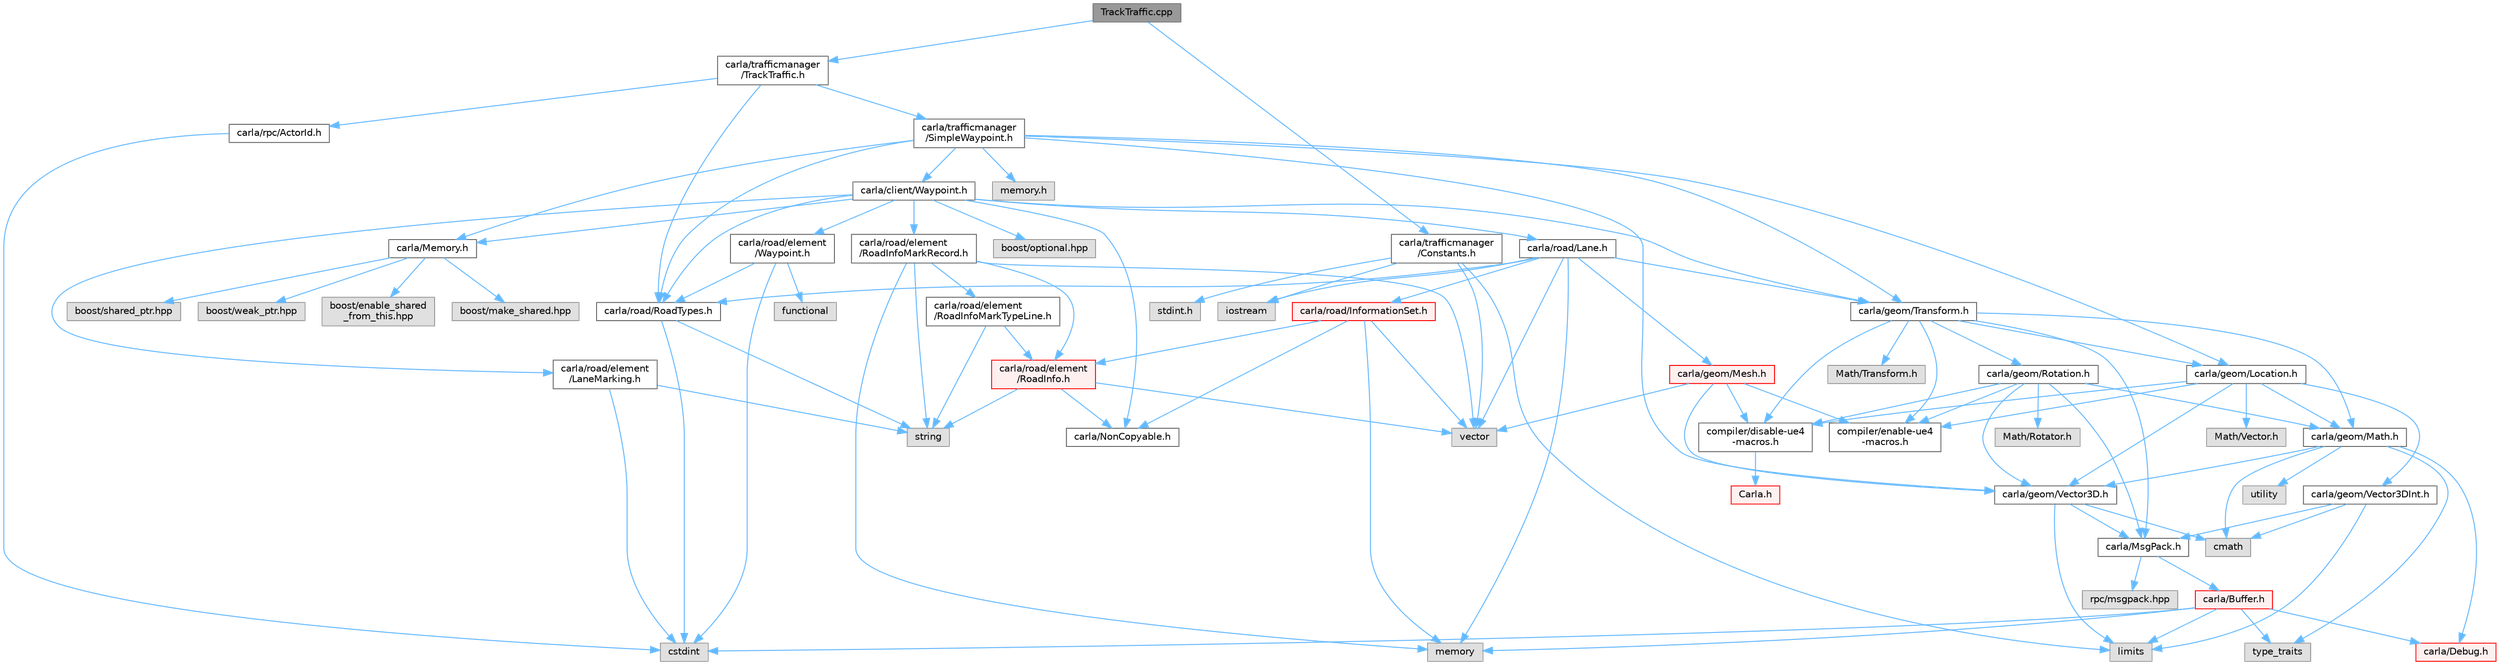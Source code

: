 digraph "TrackTraffic.cpp"
{
 // INTERACTIVE_SVG=YES
 // LATEX_PDF_SIZE
  bgcolor="transparent";
  edge [fontname=Helvetica,fontsize=10,labelfontname=Helvetica,labelfontsize=10];
  node [fontname=Helvetica,fontsize=10,shape=box,height=0.2,width=0.4];
  Node1 [id="Node000001",label="TrackTraffic.cpp",height=0.2,width=0.4,color="gray40", fillcolor="grey60", style="filled", fontcolor="black",tooltip=" "];
  Node1 -> Node2 [id="edge1_Node000001_Node000002",color="steelblue1",style="solid",tooltip=" "];
  Node2 [id="Node000002",label="carla/trafficmanager\l/Constants.h",height=0.2,width=0.4,color="grey40", fillcolor="white", style="filled",URL="$d1/d45/Constants_8h.html",tooltip=" "];
  Node2 -> Node3 [id="edge2_Node000002_Node000003",color="steelblue1",style="solid",tooltip=" "];
  Node3 [id="Node000003",label="limits",height=0.2,width=0.4,color="grey60", fillcolor="#E0E0E0", style="filled",tooltip=" "];
  Node2 -> Node4 [id="edge3_Node000002_Node000004",color="steelblue1",style="solid",tooltip=" "];
  Node4 [id="Node000004",label="stdint.h",height=0.2,width=0.4,color="grey60", fillcolor="#E0E0E0", style="filled",tooltip=" "];
  Node2 -> Node5 [id="edge4_Node000002_Node000005",color="steelblue1",style="solid",tooltip=" "];
  Node5 [id="Node000005",label="iostream",height=0.2,width=0.4,color="grey60", fillcolor="#E0E0E0", style="filled",tooltip=" "];
  Node2 -> Node6 [id="edge5_Node000002_Node000006",color="steelblue1",style="solid",tooltip=" "];
  Node6 [id="Node000006",label="vector",height=0.2,width=0.4,color="grey60", fillcolor="#E0E0E0", style="filled",tooltip=" "];
  Node1 -> Node7 [id="edge6_Node000001_Node000007",color="steelblue1",style="solid",tooltip=" "];
  Node7 [id="Node000007",label="carla/trafficmanager\l/TrackTraffic.h",height=0.2,width=0.4,color="grey40", fillcolor="white", style="filled",URL="$db/d67/TrackTraffic_8h.html",tooltip=" "];
  Node7 -> Node8 [id="edge7_Node000007_Node000008",color="steelblue1",style="solid",tooltip=" "];
  Node8 [id="Node000008",label="carla/road/RoadTypes.h",height=0.2,width=0.4,color="grey40", fillcolor="white", style="filled",URL="$d6/dbb/RoadTypes_8h.html",tooltip=" "];
  Node8 -> Node9 [id="edge8_Node000008_Node000009",color="steelblue1",style="solid",tooltip=" "];
  Node9 [id="Node000009",label="cstdint",height=0.2,width=0.4,color="grey60", fillcolor="#E0E0E0", style="filled",tooltip=" "];
  Node8 -> Node10 [id="edge9_Node000008_Node000010",color="steelblue1",style="solid",tooltip=" "];
  Node10 [id="Node000010",label="string",height=0.2,width=0.4,color="grey60", fillcolor="#E0E0E0", style="filled",tooltip=" "];
  Node7 -> Node11 [id="edge10_Node000007_Node000011",color="steelblue1",style="solid",tooltip=" "];
  Node11 [id="Node000011",label="carla/rpc/ActorId.h",height=0.2,width=0.4,color="grey40", fillcolor="white", style="filled",URL="$d3/d89/ActorId_8h.html",tooltip=" "];
  Node11 -> Node9 [id="edge11_Node000011_Node000009",color="steelblue1",style="solid",tooltip=" "];
  Node7 -> Node12 [id="edge12_Node000007_Node000012",color="steelblue1",style="solid",tooltip=" "];
  Node12 [id="Node000012",label="carla/trafficmanager\l/SimpleWaypoint.h",height=0.2,width=0.4,color="grey40", fillcolor="white", style="filled",URL="$d7/dd3/SimpleWaypoint_8h.html",tooltip=" "];
  Node12 -> Node13 [id="edge13_Node000012_Node000013",color="steelblue1",style="solid",tooltip=" "];
  Node13 [id="Node000013",label="memory.h",height=0.2,width=0.4,color="grey60", fillcolor="#E0E0E0", style="filled",tooltip=" "];
  Node12 -> Node14 [id="edge14_Node000012_Node000014",color="steelblue1",style="solid",tooltip=" "];
  Node14 [id="Node000014",label="carla/client/Waypoint.h",height=0.2,width=0.4,color="grey40", fillcolor="white", style="filled",URL="$d0/d47/client_2Waypoint_8h.html",tooltip=" "];
  Node14 -> Node15 [id="edge15_Node000014_Node000015",color="steelblue1",style="solid",tooltip=" "];
  Node15 [id="Node000015",label="carla/Memory.h",height=0.2,width=0.4,color="grey40", fillcolor="white", style="filled",URL="$de/d5c/Memory_8h.html",tooltip=" "];
  Node15 -> Node16 [id="edge16_Node000015_Node000016",color="steelblue1",style="solid",tooltip=" "];
  Node16 [id="Node000016",label="boost/enable_shared\l_from_this.hpp",height=0.2,width=0.4,color="grey60", fillcolor="#E0E0E0", style="filled",tooltip=" "];
  Node15 -> Node17 [id="edge17_Node000015_Node000017",color="steelblue1",style="solid",tooltip=" "];
  Node17 [id="Node000017",label="boost/make_shared.hpp",height=0.2,width=0.4,color="grey60", fillcolor="#E0E0E0", style="filled",tooltip=" "];
  Node15 -> Node18 [id="edge18_Node000015_Node000018",color="steelblue1",style="solid",tooltip=" "];
  Node18 [id="Node000018",label="boost/shared_ptr.hpp",height=0.2,width=0.4,color="grey60", fillcolor="#E0E0E0", style="filled",tooltip=" "];
  Node15 -> Node19 [id="edge19_Node000015_Node000019",color="steelblue1",style="solid",tooltip=" "];
  Node19 [id="Node000019",label="boost/weak_ptr.hpp",height=0.2,width=0.4,color="grey60", fillcolor="#E0E0E0", style="filled",tooltip=" "];
  Node14 -> Node20 [id="edge20_Node000014_Node000020",color="steelblue1",style="solid",tooltip=" "];
  Node20 [id="Node000020",label="carla/NonCopyable.h",height=0.2,width=0.4,color="grey40", fillcolor="white", style="filled",URL="$d4/dd8/LibCarla_2source_2carla_2NonCopyable_8h.html",tooltip=" "];
  Node14 -> Node21 [id="edge21_Node000014_Node000021",color="steelblue1",style="solid",tooltip=" "];
  Node21 [id="Node000021",label="carla/geom/Transform.h",height=0.2,width=0.4,color="grey40", fillcolor="white", style="filled",URL="$de/d17/geom_2Transform_8h.html",tooltip=" "];
  Node21 -> Node22 [id="edge22_Node000021_Node000022",color="steelblue1",style="solid",tooltip=" "];
  Node22 [id="Node000022",label="carla/MsgPack.h",height=0.2,width=0.4,color="grey40", fillcolor="white", style="filled",URL="$d9/d6f/MsgPack_8h.html",tooltip=" "];
  Node22 -> Node23 [id="edge23_Node000022_Node000023",color="steelblue1",style="solid",tooltip=" "];
  Node23 [id="Node000023",label="carla/Buffer.h",height=0.2,width=0.4,color="red", fillcolor="#FFF0F0", style="filled",URL="$d2/dda/carla_2Buffer_8h.html",tooltip=" "];
  Node23 -> Node24 [id="edge24_Node000023_Node000024",color="steelblue1",style="solid",tooltip=" "];
  Node24 [id="Node000024",label="carla/Debug.h",height=0.2,width=0.4,color="red", fillcolor="#FFF0F0", style="filled",URL="$d4/deb/Debug_8h.html",tooltip=" "];
  Node23 -> Node9 [id="edge25_Node000023_Node000009",color="steelblue1",style="solid",tooltip=" "];
  Node23 -> Node3 [id="edge26_Node000023_Node000003",color="steelblue1",style="solid",tooltip=" "];
  Node23 -> Node31 [id="edge27_Node000023_Node000031",color="steelblue1",style="solid",tooltip=" "];
  Node31 [id="Node000031",label="memory",height=0.2,width=0.4,color="grey60", fillcolor="#E0E0E0", style="filled",tooltip=" "];
  Node23 -> Node32 [id="edge28_Node000023_Node000032",color="steelblue1",style="solid",tooltip=" "];
  Node32 [id="Node000032",label="type_traits",height=0.2,width=0.4,color="grey60", fillcolor="#E0E0E0", style="filled",tooltip=" "];
  Node22 -> Node33 [id="edge29_Node000022_Node000033",color="steelblue1",style="solid",tooltip=" "];
  Node33 [id="Node000033",label="rpc/msgpack.hpp",height=0.2,width=0.4,color="grey60", fillcolor="#E0E0E0", style="filled",tooltip=" "];
  Node21 -> Node34 [id="edge30_Node000021_Node000034",color="steelblue1",style="solid",tooltip=" "];
  Node34 [id="Node000034",label="carla/geom/Location.h",height=0.2,width=0.4,color="grey40", fillcolor="white", style="filled",URL="$d9/d8b/geom_2Location_8h.html",tooltip=" "];
  Node34 -> Node35 [id="edge31_Node000034_Node000035",color="steelblue1",style="solid",tooltip=" "];
  Node35 [id="Node000035",label="carla/geom/Vector3D.h",height=0.2,width=0.4,color="grey40", fillcolor="white", style="filled",URL="$de/d70/geom_2Vector3D_8h.html",tooltip=" "];
  Node35 -> Node22 [id="edge32_Node000035_Node000022",color="steelblue1",style="solid",tooltip=" "];
  Node35 -> Node36 [id="edge33_Node000035_Node000036",color="steelblue1",style="solid",tooltip=" "];
  Node36 [id="Node000036",label="cmath",height=0.2,width=0.4,color="grey60", fillcolor="#E0E0E0", style="filled",tooltip=" "];
  Node35 -> Node3 [id="edge34_Node000035_Node000003",color="steelblue1",style="solid",tooltip=" "];
  Node34 -> Node37 [id="edge35_Node000034_Node000037",color="steelblue1",style="solid",tooltip=" "];
  Node37 [id="Node000037",label="carla/geom/Vector3DInt.h",height=0.2,width=0.4,color="grey40", fillcolor="white", style="filled",URL="$d1/da4/Vector3DInt_8h.html",tooltip=" "];
  Node37 -> Node22 [id="edge36_Node000037_Node000022",color="steelblue1",style="solid",tooltip=" "];
  Node37 -> Node36 [id="edge37_Node000037_Node000036",color="steelblue1",style="solid",tooltip=" "];
  Node37 -> Node3 [id="edge38_Node000037_Node000003",color="steelblue1",style="solid",tooltip=" "];
  Node34 -> Node38 [id="edge39_Node000034_Node000038",color="steelblue1",style="solid",tooltip=" "];
  Node38 [id="Node000038",label="carla/geom/Math.h",height=0.2,width=0.4,color="grey40", fillcolor="white", style="filled",URL="$db/d8a/Math_8h.html",tooltip=" "];
  Node38 -> Node24 [id="edge40_Node000038_Node000024",color="steelblue1",style="solid",tooltip=" "];
  Node38 -> Node35 [id="edge41_Node000038_Node000035",color="steelblue1",style="solid",tooltip=" "];
  Node38 -> Node36 [id="edge42_Node000038_Node000036",color="steelblue1",style="solid",tooltip=" "];
  Node38 -> Node32 [id="edge43_Node000038_Node000032",color="steelblue1",style="solid",tooltip=" "];
  Node38 -> Node39 [id="edge44_Node000038_Node000039",color="steelblue1",style="solid",tooltip=" "];
  Node39 [id="Node000039",label="utility",height=0.2,width=0.4,color="grey60", fillcolor="#E0E0E0", style="filled",tooltip=" "];
  Node34 -> Node40 [id="edge45_Node000034_Node000040",color="steelblue1",style="solid",tooltip=" "];
  Node40 [id="Node000040",label="compiler/enable-ue4\l-macros.h",height=0.2,width=0.4,color="grey40", fillcolor="white", style="filled",URL="$d9/da2/enable-ue4-macros_8h.html",tooltip=" "];
  Node34 -> Node41 [id="edge46_Node000034_Node000041",color="steelblue1",style="solid",tooltip=" "];
  Node41 [id="Node000041",label="Math/Vector.h",height=0.2,width=0.4,color="grey60", fillcolor="#E0E0E0", style="filled",tooltip=" "];
  Node34 -> Node42 [id="edge47_Node000034_Node000042",color="steelblue1",style="solid",tooltip=" "];
  Node42 [id="Node000042",label="compiler/disable-ue4\l-macros.h",height=0.2,width=0.4,color="grey40", fillcolor="white", style="filled",URL="$d2/d02/disable-ue4-macros_8h.html",tooltip=" "];
  Node42 -> Node43 [id="edge48_Node000042_Node000043",color="steelblue1",style="solid",tooltip=" "];
  Node43 [id="Node000043",label="Carla.h",height=0.2,width=0.4,color="red", fillcolor="#FFF0F0", style="filled",URL="$d7/d7d/Carla_8h.html",tooltip=" "];
  Node21 -> Node38 [id="edge49_Node000021_Node000038",color="steelblue1",style="solid",tooltip=" "];
  Node21 -> Node47 [id="edge50_Node000021_Node000047",color="steelblue1",style="solid",tooltip=" "];
  Node47 [id="Node000047",label="carla/geom/Rotation.h",height=0.2,width=0.4,color="grey40", fillcolor="white", style="filled",URL="$d0/d8f/Rotation_8h.html",tooltip=" "];
  Node47 -> Node22 [id="edge51_Node000047_Node000022",color="steelblue1",style="solid",tooltip=" "];
  Node47 -> Node38 [id="edge52_Node000047_Node000038",color="steelblue1",style="solid",tooltip=" "];
  Node47 -> Node35 [id="edge53_Node000047_Node000035",color="steelblue1",style="solid",tooltip=" "];
  Node47 -> Node40 [id="edge54_Node000047_Node000040",color="steelblue1",style="solid",tooltip=" "];
  Node47 -> Node48 [id="edge55_Node000047_Node000048",color="steelblue1",style="solid",tooltip=" "];
  Node48 [id="Node000048",label="Math/Rotator.h",height=0.2,width=0.4,color="grey60", fillcolor="#E0E0E0", style="filled",tooltip=" "];
  Node47 -> Node42 [id="edge56_Node000047_Node000042",color="steelblue1",style="solid",tooltip=" "];
  Node21 -> Node40 [id="edge57_Node000021_Node000040",color="steelblue1",style="solid",tooltip=" "];
  Node21 -> Node49 [id="edge58_Node000021_Node000049",color="steelblue1",style="solid",tooltip=" "];
  Node49 [id="Node000049",label="Math/Transform.h",height=0.2,width=0.4,color="grey60", fillcolor="#E0E0E0", style="filled",tooltip=" "];
  Node21 -> Node42 [id="edge59_Node000021_Node000042",color="steelblue1",style="solid",tooltip=" "];
  Node14 -> Node50 [id="edge60_Node000014_Node000050",color="steelblue1",style="solid",tooltip=" "];
  Node50 [id="Node000050",label="carla/road/element\l/LaneMarking.h",height=0.2,width=0.4,color="grey40", fillcolor="white", style="filled",URL="$d5/d4c/LaneMarking_8h.html",tooltip=" "];
  Node50 -> Node9 [id="edge61_Node000050_Node000009",color="steelblue1",style="solid",tooltip=" "];
  Node50 -> Node10 [id="edge62_Node000050_Node000010",color="steelblue1",style="solid",tooltip=" "];
  Node14 -> Node51 [id="edge63_Node000014_Node000051",color="steelblue1",style="solid",tooltip=" "];
  Node51 [id="Node000051",label="carla/road/element\l/RoadInfoMarkRecord.h",height=0.2,width=0.4,color="grey40", fillcolor="white", style="filled",URL="$dd/d32/RoadInfoMarkRecord_8h.html",tooltip=" "];
  Node51 -> Node52 [id="edge64_Node000051_Node000052",color="steelblue1",style="solid",tooltip=" "];
  Node52 [id="Node000052",label="carla/road/element\l/RoadInfo.h",height=0.2,width=0.4,color="red", fillcolor="#FFF0F0", style="filled",URL="$de/d3a/RoadInfo_8h.html",tooltip=" "];
  Node52 -> Node20 [id="edge65_Node000052_Node000020",color="steelblue1",style="solid",tooltip=" "];
  Node52 -> Node10 [id="edge66_Node000052_Node000010",color="steelblue1",style="solid",tooltip=" "];
  Node52 -> Node6 [id="edge67_Node000052_Node000006",color="steelblue1",style="solid",tooltip=" "];
  Node51 -> Node55 [id="edge68_Node000051_Node000055",color="steelblue1",style="solid",tooltip=" "];
  Node55 [id="Node000055",label="carla/road/element\l/RoadInfoMarkTypeLine.h",height=0.2,width=0.4,color="grey40", fillcolor="white", style="filled",URL="$da/d4f/RoadInfoMarkTypeLine_8h.html",tooltip=" "];
  Node55 -> Node52 [id="edge69_Node000055_Node000052",color="steelblue1",style="solid",tooltip=" "];
  Node55 -> Node10 [id="edge70_Node000055_Node000010",color="steelblue1",style="solid",tooltip=" "];
  Node51 -> Node10 [id="edge71_Node000051_Node000010",color="steelblue1",style="solid",tooltip=" "];
  Node51 -> Node6 [id="edge72_Node000051_Node000006",color="steelblue1",style="solid",tooltip=" "];
  Node51 -> Node31 [id="edge73_Node000051_Node000031",color="steelblue1",style="solid",tooltip=" "];
  Node14 -> Node56 [id="edge74_Node000014_Node000056",color="steelblue1",style="solid",tooltip=" "];
  Node56 [id="Node000056",label="carla/road/element\l/Waypoint.h",height=0.2,width=0.4,color="grey40", fillcolor="white", style="filled",URL="$d3/dbb/road_2element_2Waypoint_8h.html",tooltip=" "];
  Node56 -> Node8 [id="edge75_Node000056_Node000008",color="steelblue1",style="solid",tooltip=" "];
  Node56 -> Node9 [id="edge76_Node000056_Node000009",color="steelblue1",style="solid",tooltip=" "];
  Node56 -> Node57 [id="edge77_Node000056_Node000057",color="steelblue1",style="solid",tooltip=" "];
  Node57 [id="Node000057",label="functional",height=0.2,width=0.4,color="grey60", fillcolor="#E0E0E0", style="filled",tooltip=" "];
  Node14 -> Node58 [id="edge78_Node000014_Node000058",color="steelblue1",style="solid",tooltip=" "];
  Node58 [id="Node000058",label="carla/road/Lane.h",height=0.2,width=0.4,color="grey40", fillcolor="white", style="filled",URL="$d8/d27/Lane_8h.html",tooltip=" "];
  Node58 -> Node59 [id="edge79_Node000058_Node000059",color="steelblue1",style="solid",tooltip=" "];
  Node59 [id="Node000059",label="carla/geom/Mesh.h",height=0.2,width=0.4,color="red", fillcolor="#FFF0F0", style="filled",URL="$d9/d31/Mesh_8h.html",tooltip=" "];
  Node59 -> Node6 [id="edge80_Node000059_Node000006",color="steelblue1",style="solid",tooltip=" "];
  Node59 -> Node35 [id="edge81_Node000059_Node000035",color="steelblue1",style="solid",tooltip=" "];
  Node59 -> Node40 [id="edge82_Node000059_Node000040",color="steelblue1",style="solid",tooltip=" "];
  Node59 -> Node42 [id="edge83_Node000059_Node000042",color="steelblue1",style="solid",tooltip=" "];
  Node58 -> Node21 [id="edge84_Node000058_Node000021",color="steelblue1",style="solid",tooltip=" "];
  Node58 -> Node63 [id="edge85_Node000058_Node000063",color="steelblue1",style="solid",tooltip=" "];
  Node63 [id="Node000063",label="carla/road/InformationSet.h",height=0.2,width=0.4,color="red", fillcolor="#FFF0F0", style="filled",URL="$d2/d56/InformationSet_8h.html",tooltip=" "];
  Node63 -> Node20 [id="edge86_Node000063_Node000020",color="steelblue1",style="solid",tooltip=" "];
  Node63 -> Node52 [id="edge87_Node000063_Node000052",color="steelblue1",style="solid",tooltip=" "];
  Node63 -> Node6 [id="edge88_Node000063_Node000006",color="steelblue1",style="solid",tooltip=" "];
  Node63 -> Node31 [id="edge89_Node000063_Node000031",color="steelblue1",style="solid",tooltip=" "];
  Node58 -> Node8 [id="edge90_Node000058_Node000008",color="steelblue1",style="solid",tooltip=" "];
  Node58 -> Node6 [id="edge91_Node000058_Node000006",color="steelblue1",style="solid",tooltip=" "];
  Node58 -> Node5 [id="edge92_Node000058_Node000005",color="steelblue1",style="solid",tooltip=" "];
  Node58 -> Node31 [id="edge93_Node000058_Node000031",color="steelblue1",style="solid",tooltip=" "];
  Node14 -> Node8 [id="edge94_Node000014_Node000008",color="steelblue1",style="solid",tooltip=" "];
  Node14 -> Node69 [id="edge95_Node000014_Node000069",color="steelblue1",style="solid",tooltip=" "];
  Node69 [id="Node000069",label="boost/optional.hpp",height=0.2,width=0.4,color="grey60", fillcolor="#E0E0E0", style="filled",tooltip=" "];
  Node12 -> Node34 [id="edge96_Node000012_Node000034",color="steelblue1",style="solid",tooltip=" "];
  Node12 -> Node21 [id="edge97_Node000012_Node000021",color="steelblue1",style="solid",tooltip=" "];
  Node12 -> Node35 [id="edge98_Node000012_Node000035",color="steelblue1",style="solid",tooltip=" "];
  Node12 -> Node15 [id="edge99_Node000012_Node000015",color="steelblue1",style="solid",tooltip=" "];
  Node12 -> Node8 [id="edge100_Node000012_Node000008",color="steelblue1",style="solid",tooltip=" "];
}

